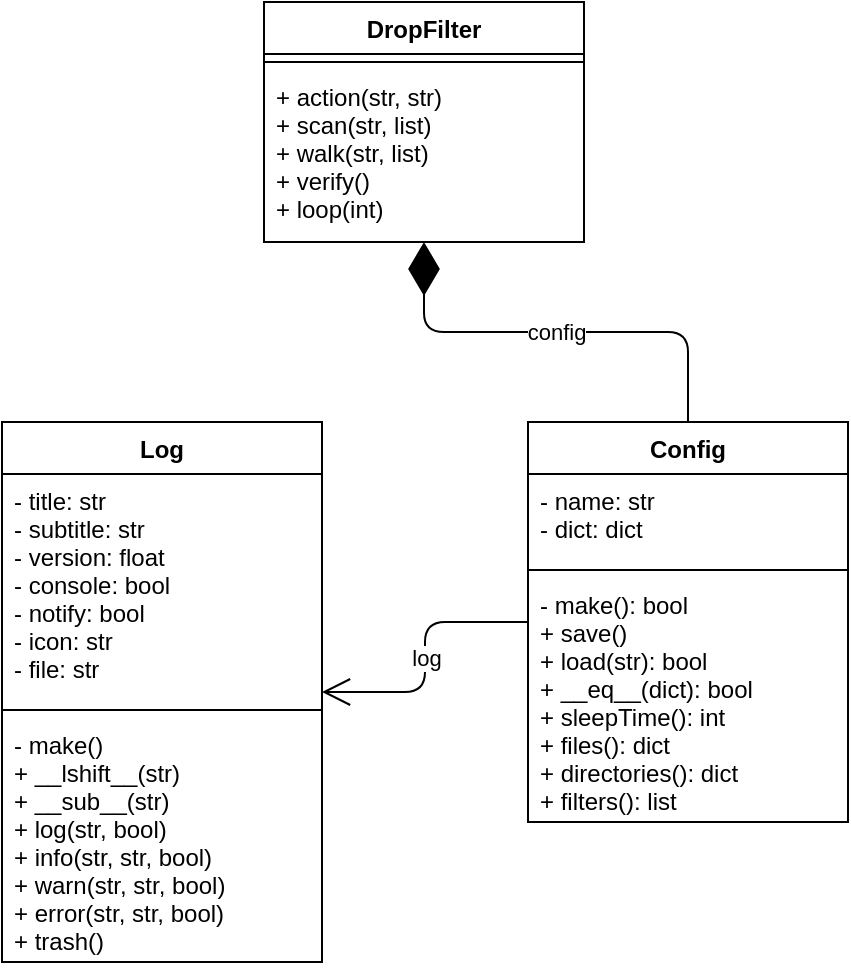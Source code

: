 <mxfile>
    <diagram id="5wXKYRgwzkPQLhUQGjkd" name="Página-1">
        <mxGraphModel dx="349" dy="579" grid="1" gridSize="10" guides="1" tooltips="1" connect="1" arrows="1" fold="1" page="1" pageScale="1" pageWidth="827" pageHeight="1169" background="none" math="0" shadow="0">
            <root>
                <mxCell id="0"/>
                <mxCell id="1" parent="0"/>
                <mxCell id="2" value="Log" style="swimlane;fontStyle=1;align=center;verticalAlign=top;childLayout=stackLayout;horizontal=1;startSize=26;horizontalStack=0;resizeParent=1;resizeParentMax=0;resizeLast=0;collapsible=1;marginBottom=0;rounded=0;" parent="1" vertex="1">
                    <mxGeometry x="202" y="490" width="160" height="270" as="geometry"/>
                </mxCell>
                <mxCell id="3" value="- title: str&#10;- subtitle: str&#10;- version: float&#10;- console: bool&#10;- notify: bool&#10;- icon: str&#10;- file: str" style="text;strokeColor=none;fillColor=none;align=left;verticalAlign=top;spacingLeft=4;spacingRight=4;overflow=hidden;rotatable=0;points=[[0,0.5],[1,0.5]];portConstraint=eastwest;rounded=0;" parent="2" vertex="1">
                    <mxGeometry y="26" width="160" height="114" as="geometry"/>
                </mxCell>
                <mxCell id="4" value="" style="line;strokeWidth=1;fillColor=none;align=left;verticalAlign=middle;spacingTop=-1;spacingLeft=3;spacingRight=3;rotatable=0;labelPosition=right;points=[];portConstraint=eastwest;strokeColor=inherit;rounded=0;" parent="2" vertex="1">
                    <mxGeometry y="140" width="160" height="8" as="geometry"/>
                </mxCell>
                <mxCell id="5" value="- make()&#10;+ __lshift__(str)&#10;+ __sub__(str)&#10;+ log(str, bool)&#10;+ info(str, str, bool)&#10;+ warn(str, str, bool)&#10;+ error(str, str, bool)&#10;+ trash()" style="text;strokeColor=none;fillColor=none;align=left;verticalAlign=top;spacingLeft=4;spacingRight=4;overflow=hidden;rotatable=0;points=[[0,0.5],[1,0.5]];portConstraint=eastwest;rounded=0;" parent="2" vertex="1">
                    <mxGeometry y="148" width="160" height="122" as="geometry"/>
                </mxCell>
                <mxCell id="6" value="Config" style="swimlane;fontStyle=1;align=center;verticalAlign=top;childLayout=stackLayout;horizontal=1;startSize=26;horizontalStack=0;resizeParent=1;resizeParentMax=0;resizeLast=0;collapsible=1;marginBottom=0;rounded=0;" parent="1" vertex="1">
                    <mxGeometry x="465" y="490" width="160" height="200" as="geometry"/>
                </mxCell>
                <mxCell id="7" value="- name: str&#10;- dict: dict" style="text;strokeColor=none;fillColor=none;align=left;verticalAlign=top;spacingLeft=4;spacingRight=4;overflow=hidden;rotatable=0;points=[[0,0.5],[1,0.5]];portConstraint=eastwest;rounded=0;" parent="6" vertex="1">
                    <mxGeometry y="26" width="160" height="44" as="geometry"/>
                </mxCell>
                <mxCell id="8" value="" style="line;strokeWidth=1;fillColor=none;align=left;verticalAlign=middle;spacingTop=-1;spacingLeft=3;spacingRight=3;rotatable=0;labelPosition=right;points=[];portConstraint=eastwest;strokeColor=inherit;rounded=0;" parent="6" vertex="1">
                    <mxGeometry y="70" width="160" height="8" as="geometry"/>
                </mxCell>
                <mxCell id="9" value="- make(): bool&#10;+ save()&#10;+ load(str): bool&#10;+ __eq__(dict): bool&#10;+ sleepTime(): int&#10;+ files(): dict&#10;+ directories(): dict&#10;+ filters(): list" style="text;strokeColor=none;fillColor=none;align=left;verticalAlign=top;spacingLeft=4;spacingRight=4;overflow=hidden;rotatable=0;points=[[0,0.5],[1,0.5]];portConstraint=eastwest;rounded=0;" parent="6" vertex="1">
                    <mxGeometry y="78" width="160" height="122" as="geometry"/>
                </mxCell>
                <mxCell id="10" value="DropFilter" style="swimlane;fontStyle=1;align=center;verticalAlign=top;childLayout=stackLayout;horizontal=1;startSize=26;horizontalStack=0;resizeParent=1;resizeParentMax=0;resizeLast=0;collapsible=1;marginBottom=0;rounded=0;" parent="1" vertex="1">
                    <mxGeometry x="333" y="280" width="160" height="120" as="geometry">
                        <mxRectangle x="334" y="280" width="100" height="30" as="alternateBounds"/>
                    </mxGeometry>
                </mxCell>
                <mxCell id="12" value="" style="line;strokeWidth=1;fillColor=none;align=left;verticalAlign=middle;spacingTop=-1;spacingLeft=3;spacingRight=3;rotatable=0;labelPosition=right;points=[];portConstraint=eastwest;strokeColor=inherit;rounded=0;" parent="10" vertex="1">
                    <mxGeometry y="26" width="160" height="8" as="geometry"/>
                </mxCell>
                <mxCell id="13" value="+ action(str, str)&#10;+ scan(str, list)&#10;+ walk(str, list)&#10;+ verify()&#10;+ loop(int)" style="text;strokeColor=none;fillColor=none;align=left;verticalAlign=top;spacingLeft=4;spacingRight=4;overflow=hidden;rotatable=0;points=[[0,0.5],[1,0.5]];portConstraint=eastwest;rounded=0;" parent="10" vertex="1">
                    <mxGeometry y="34" width="160" height="86" as="geometry"/>
                </mxCell>
                <mxCell id="34" value="config" style="endArrow=diamondThin;endFill=1;endSize=24;html=1;edgeStyle=orthogonalEdgeStyle;" parent="1" source="6" target="10" edge="1">
                    <mxGeometry width="160" relative="1" as="geometry">
                        <mxPoint x="370" y="450" as="sourcePoint"/>
                        <mxPoint x="530" y="450" as="targetPoint"/>
                    </mxGeometry>
                </mxCell>
                <mxCell id="42" value="log" style="endArrow=open;endFill=1;endSize=12;html=1;edgeStyle=orthogonalEdgeStyle;" parent="1" source="6" target="2" edge="1">
                    <mxGeometry width="160" relative="1" as="geometry">
                        <mxPoint x="410" y="530" as="sourcePoint"/>
                        <mxPoint x="530" y="660" as="targetPoint"/>
                    </mxGeometry>
                </mxCell>
            </root>
        </mxGraphModel>
    </diagram>
</mxfile>
